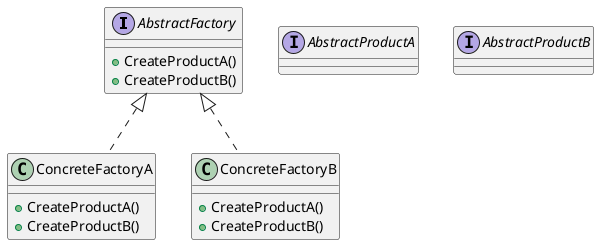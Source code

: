 @startuml
interface AbstractFactory {
    + CreateProductA()
    + CreateProductB()
}

class ConcreteFactoryA implements AbstractFactory {
    + CreateProductA()
    + CreateProductB()
}

class ConcreteFactoryB implements AbstractFactory {
    + CreateProductA()
    + CreateProductB()
}

interface AbstractProductA  {}
interface AbstractProductB {}

@enduml